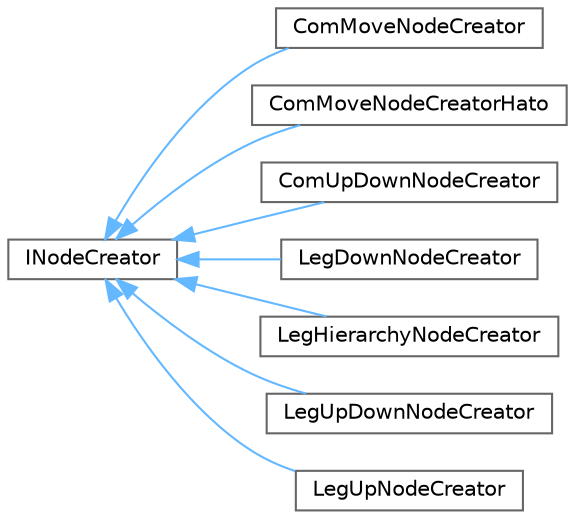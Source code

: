 digraph "クラス階層図"
{
 // LATEX_PDF_SIZE
  bgcolor="transparent";
  edge [fontname=Helvetica,fontsize=10,labelfontname=Helvetica,labelfontsize=10];
  node [fontname=Helvetica,fontsize=10,shape=box,height=0.2,width=0.4];
  rankdir="LR";
  Node0 [id="Node000000",label="INodeCreator",height=0.2,width=0.4,color="grey40", fillcolor="white", style="filled",URL="$class_i_node_creator.html",tooltip="ノード生成インターフェース"];
  Node0 -> Node1 [id="edge13_Node000000_Node000001",dir="back",color="steelblue1",style="solid",tooltip=" "];
  Node1 [id="Node000001",label="ComMoveNodeCreator",height=0.2,width=0.4,color="grey40", fillcolor="white", style="filled",URL="$class_com_move_node_creator.html",tooltip="重心の平行移動を行うクラス．"];
  Node0 -> Node2 [id="edge14_Node000000_Node000002",dir="back",color="steelblue1",style="solid",tooltip=" "];
  Node2 [id="Node000002",label="ComMoveNodeCreatorHato",height=0.2,width=0.4,color="grey40", fillcolor="white", style="filled",URL="$class_com_move_node_creator_hato.html",tooltip="重心の平行移動を行うクラス．波東さんの手法．"];
  Node0 -> Node3 [id="edge15_Node000000_Node000003",dir="back",color="steelblue1",style="solid",tooltip=" "];
  Node3 [id="Node000003",label="ComUpDownNodeCreator",height=0.2,width=0.4,color="grey40", fillcolor="white", style="filled",URL="$class_com_up_down_node_creator.html",tooltip="重心の上げ下げをするエッジ(辺，ノードとノードを繋ぐ物)の処理をするクラス．"];
  Node0 -> Node4 [id="edge16_Node000000_Node000004",dir="back",color="steelblue1",style="solid",tooltip=" "];
  Node4 [id="Node000004",label="LegDownNodeCreator",height=0.2,width=0.4,color="grey40", fillcolor="white", style="filled",URL="$class_leg_down_node_creator.html",tooltip=" "];
  Node0 -> Node5 [id="edge17_Node000000_Node000005",dir="back",color="steelblue1",style="solid",tooltip=" "];
  Node5 [id="Node000005",label="LegHierarchyNodeCreator",height=0.2,width=0.4,color="grey40", fillcolor="white", style="filled",URL="$class_leg_hierarchy_node_creator.html",tooltip="脚の階層構造を作るためのクラス．"];
  Node0 -> Node6 [id="edge18_Node000000_Node000006",dir="back",color="steelblue1",style="solid",tooltip=" "];
  Node6 [id="Node000006",label="LegUpDownNodeCreator",height=0.2,width=0.4,color="grey40", fillcolor="white", style="filled",URL="$class_leg_up_down_node_creator.html",tooltip="脚の上げ下げをするエッジ(辺，ノードとノードを繋ぐ物)の処理をするクラス．"];
  Node0 -> Node7 [id="edge19_Node000000_Node000007",dir="back",color="steelblue1",style="solid",tooltip=" "];
  Node7 [id="Node000007",label="LegUpNodeCreator",height=0.2,width=0.4,color="grey40", fillcolor="white", style="filled",URL="$class_leg_up_node_creator.html",tooltip="脚上げノード生成クラス"];
}

